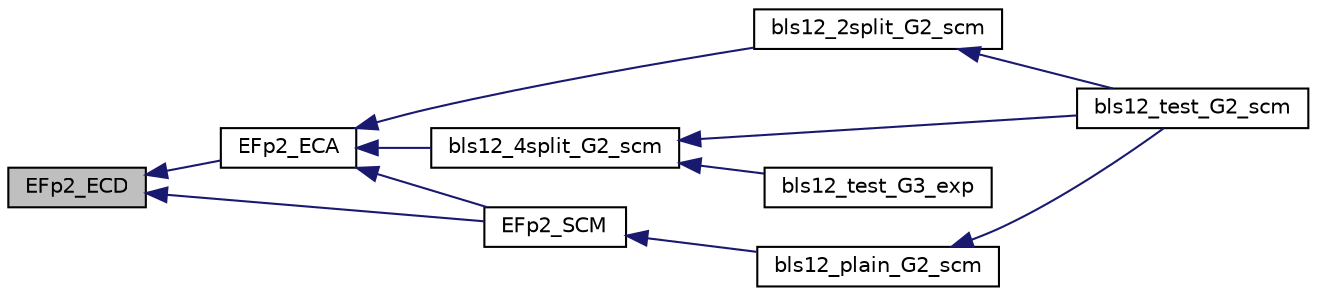 digraph "EFp2_ECD"
{
  edge [fontname="Helvetica",fontsize="10",labelfontname="Helvetica",labelfontsize="10"];
  node [fontname="Helvetica",fontsize="10",shape=record];
  rankdir="LR";
  Node35 [label="EFp2_ECD",height=0.2,width=0.4,color="black", fillcolor="grey75", style="filled", fontcolor="black"];
  Node35 -> Node36 [dir="back",color="midnightblue",fontsize="10",style="solid",fontname="Helvetica"];
  Node36 [label="EFp2_ECA",height=0.2,width=0.4,color="black", fillcolor="white", style="filled",URL="$bn__efp2_8h.html#ae9f5dce3ffb3ddbf68b416ab7bcb7cfb"];
  Node36 -> Node37 [dir="back",color="midnightblue",fontsize="10",style="solid",fontname="Helvetica"];
  Node37 [label="bls12_2split_G2_scm",height=0.2,width=0.4,color="black", fillcolor="white", style="filled",URL="$bls12__scm_8h.html#ac67c5ceeb3131c1f193da9092079d58f"];
  Node37 -> Node38 [dir="back",color="midnightblue",fontsize="10",style="solid",fontname="Helvetica"];
  Node38 [label="bls12_test_G2_scm",height=0.2,width=0.4,color="black", fillcolor="white", style="filled",URL="$bls12__test__pairings_8h.html#a34dad243bd99737d4c844dfcd658282a"];
  Node36 -> Node39 [dir="back",color="midnightblue",fontsize="10",style="solid",fontname="Helvetica"];
  Node39 [label="bls12_4split_G2_scm",height=0.2,width=0.4,color="black", fillcolor="white", style="filled",URL="$bls12__scm_8h.html#a4ba82479d082bed6f2f58f848d771bc7"];
  Node39 -> Node38 [dir="back",color="midnightblue",fontsize="10",style="solid",fontname="Helvetica"];
  Node39 -> Node40 [dir="back",color="midnightblue",fontsize="10",style="solid",fontname="Helvetica"];
  Node40 [label="bls12_test_G3_exp",height=0.2,width=0.4,color="black", fillcolor="white", style="filled",URL="$bls12__test__pairings_8h.html#a084d9bc232ef377fb2baa2fdb19686b2"];
  Node36 -> Node41 [dir="back",color="midnightblue",fontsize="10",style="solid",fontname="Helvetica"];
  Node41 [label="EFp2_SCM",height=0.2,width=0.4,color="black", fillcolor="white", style="filled",URL="$bn__efp2_8h.html#afe4377b41b2b704619c58e2af32bcb7e"];
  Node41 -> Node42 [dir="back",color="midnightblue",fontsize="10",style="solid",fontname="Helvetica"];
  Node42 [label="bls12_plain_G2_scm",height=0.2,width=0.4,color="black", fillcolor="white", style="filled",URL="$bls12__scm_8h.html#a415bfbd46073fdf9f6af83c8e720a88b"];
  Node42 -> Node38 [dir="back",color="midnightblue",fontsize="10",style="solid",fontname="Helvetica"];
  Node35 -> Node41 [dir="back",color="midnightblue",fontsize="10",style="solid",fontname="Helvetica"];
}
